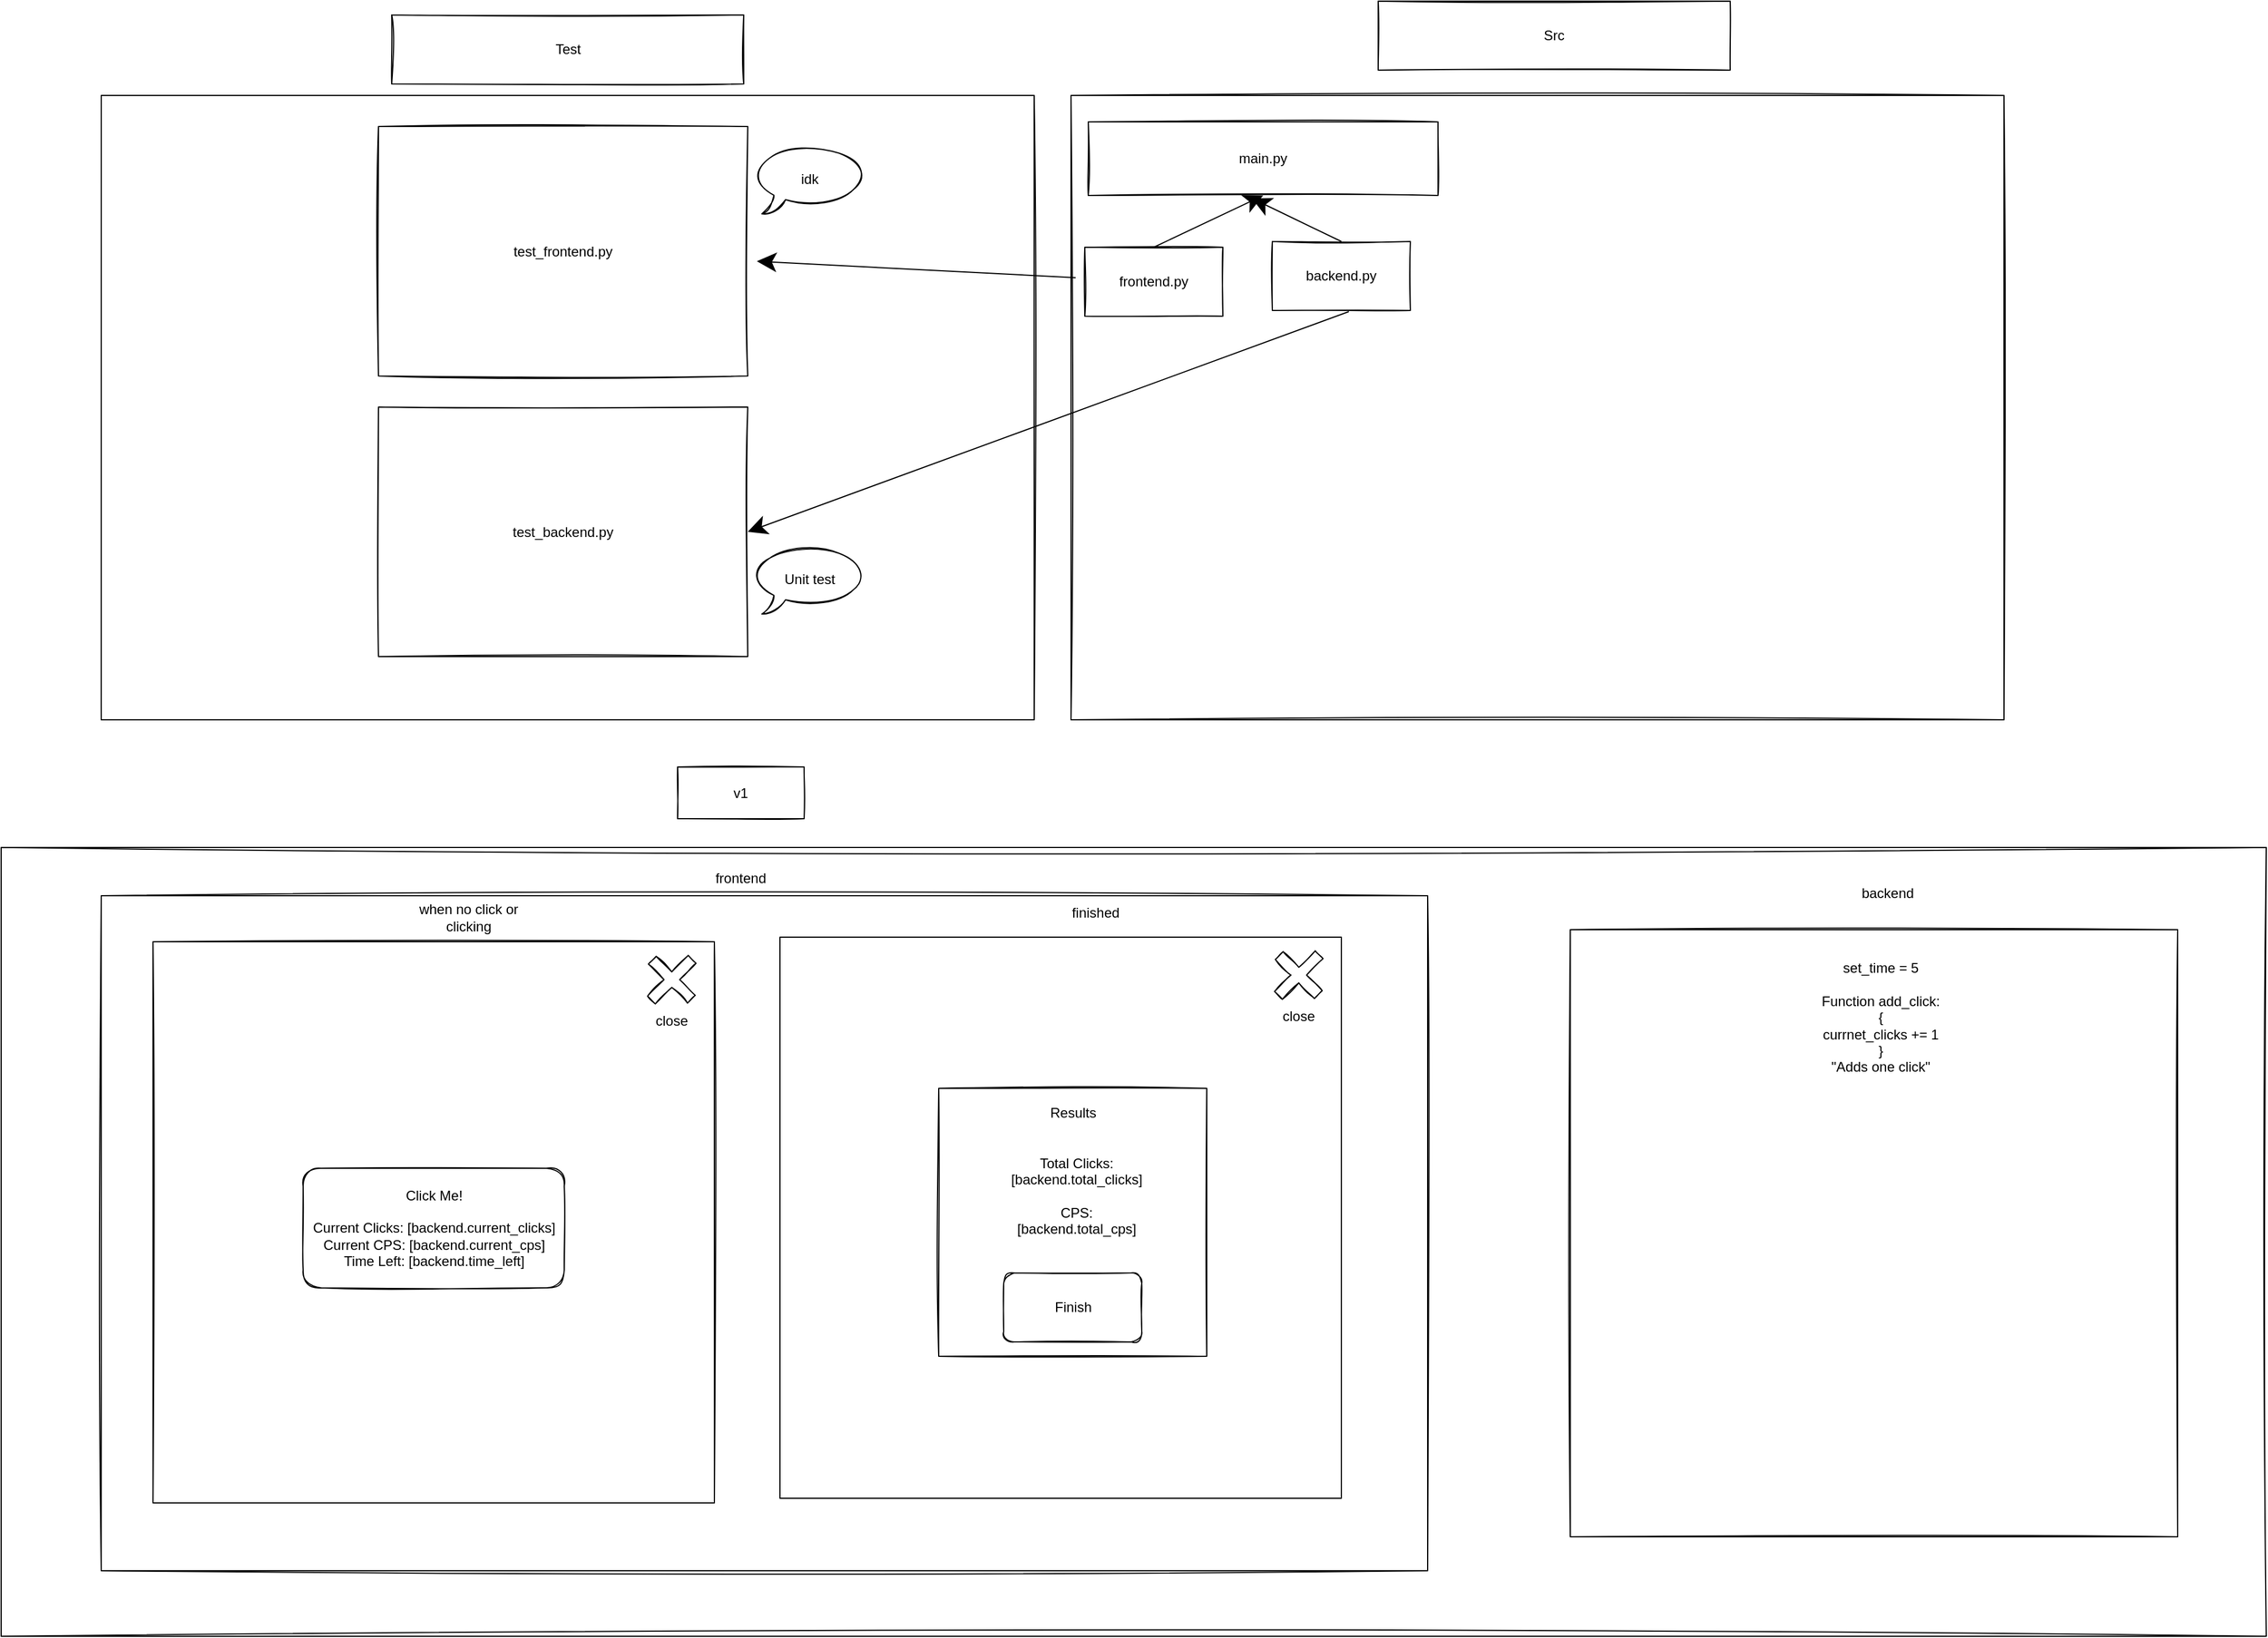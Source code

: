 <mxfile version="20.8.10" type="device"><diagram name="Page-1" id="Taz2oB7RzC28PIAhWJV5"><mxGraphModel dx="2988" dy="992" grid="0" gridSize="10" guides="1" tooltips="1" connect="1" arrows="1" fold="1" page="0" pageScale="1" pageWidth="850" pageHeight="1100" math="0" shadow="0"><root><mxCell id="0"/><mxCell id="1" parent="0"/><mxCell id="peHbocEZjZ62LguURXzm-46" value="" style="rounded=0;whiteSpace=wrap;html=1;sketch=1;" vertex="1" parent="1"><mxGeometry x="-1652" y="423" width="1969" height="686" as="geometry"/></mxCell><mxCell id="peHbocEZjZ62LguURXzm-4" value="" style="rounded=0;whiteSpace=wrap;html=1;sketch=1;" vertex="1" parent="1"><mxGeometry x="-722" y="-231" width="811" height="543" as="geometry"/></mxCell><mxCell id="peHbocEZjZ62LguURXzm-5" value="Src" style="rounded=0;whiteSpace=wrap;html=1;sketch=1;" vertex="1" parent="1"><mxGeometry x="-455" y="-313" width="306" height="60" as="geometry"/></mxCell><mxCell id="peHbocEZjZ62LguURXzm-6" value="main.py" style="rounded=0;whiteSpace=wrap;html=1;sketch=1;" vertex="1" parent="1"><mxGeometry x="-707" y="-208" width="304" height="64" as="geometry"/></mxCell><mxCell id="peHbocEZjZ62LguURXzm-7" value="frontend.py" style="rounded=0;whiteSpace=wrap;html=1;sketch=1;" vertex="1" parent="1"><mxGeometry x="-710" y="-99" width="120" height="60" as="geometry"/></mxCell><mxCell id="peHbocEZjZ62LguURXzm-8" value="backend.py" style="rounded=0;whiteSpace=wrap;html=1;sketch=1;" vertex="1" parent="1"><mxGeometry x="-547" y="-104" width="120" height="60" as="geometry"/></mxCell><mxCell id="peHbocEZjZ62LguURXzm-11" value="" style="endArrow=classic;html=1;rounded=0;startSize=14;endSize=14;sourcePerimeterSpacing=8;targetPerimeterSpacing=8;curved=1;entryX=0.468;entryY=1.039;entryDx=0;entryDy=0;entryPerimeter=0;exitX=0.5;exitY=0;exitDx=0;exitDy=0;" edge="1" parent="1" source="peHbocEZjZ62LguURXzm-8" target="peHbocEZjZ62LguURXzm-6"><mxGeometry width="50" height="50" relative="1" as="geometry"><mxPoint x="-633" y="-116" as="sourcePoint"/><mxPoint x="-583" y="-166" as="targetPoint"/></mxGeometry></mxCell><mxCell id="peHbocEZjZ62LguURXzm-12" value="" style="endArrow=classic;html=1;rounded=0;startSize=14;endSize=14;sourcePerimeterSpacing=8;targetPerimeterSpacing=8;curved=1;exitX=0.5;exitY=0;exitDx=0;exitDy=0;entryX=0.5;entryY=1;entryDx=0;entryDy=0;" edge="1" parent="1" source="peHbocEZjZ62LguURXzm-7" target="peHbocEZjZ62LguURXzm-6"><mxGeometry width="50" height="50" relative="1" as="geometry"><mxPoint x="-506" y="-4" as="sourcePoint"/><mxPoint x="-456" y="-54" as="targetPoint"/></mxGeometry></mxCell><mxCell id="peHbocEZjZ62LguURXzm-16" value="" style="rounded=0;whiteSpace=wrap;html=1;sketch=1;" vertex="1" parent="1"><mxGeometry x="-1565" y="-231" width="811" height="543" as="geometry"/></mxCell><mxCell id="peHbocEZjZ62LguURXzm-18" value="Test" style="rounded=0;whiteSpace=wrap;html=1;sketch=1;" vertex="1" parent="1"><mxGeometry x="-1312.5" y="-301" width="306" height="60" as="geometry"/></mxCell><mxCell id="peHbocEZjZ62LguURXzm-19" value="test_frontend.py" style="rounded=0;whiteSpace=wrap;html=1;sketch=1;" vertex="1" parent="1"><mxGeometry x="-1324" y="-204" width="321" height="217" as="geometry"/></mxCell><mxCell id="peHbocEZjZ62LguURXzm-20" value="test_backend.py" style="rounded=0;whiteSpace=wrap;html=1;sketch=1;" vertex="1" parent="1"><mxGeometry x="-1324" y="40" width="321" height="217" as="geometry"/></mxCell><mxCell id="peHbocEZjZ62LguURXzm-22" value="" style="endArrow=classic;html=1;rounded=0;startSize=14;endSize=14;sourcePerimeterSpacing=8;targetPerimeterSpacing=8;curved=1;" edge="1" parent="1" source="peHbocEZjZ62LguURXzm-7" target="peHbocEZjZ62LguURXzm-19"><mxGeometry width="50" height="50" relative="1" as="geometry"><mxPoint x="-802" y="-39" as="sourcePoint"/><mxPoint x="-752" y="-89" as="targetPoint"/></mxGeometry></mxCell><mxCell id="peHbocEZjZ62LguURXzm-23" value="" style="endArrow=classic;html=1;rounded=0;startSize=14;endSize=14;sourcePerimeterSpacing=8;targetPerimeterSpacing=8;curved=1;exitX=0.554;exitY=1.017;exitDx=0;exitDy=0;exitPerimeter=0;entryX=1;entryY=0.5;entryDx=0;entryDy=0;" edge="1" parent="1" source="peHbocEZjZ62LguURXzm-8" target="peHbocEZjZ62LguURXzm-20"><mxGeometry width="50" height="50" relative="1" as="geometry"><mxPoint x="-802" y="-39" as="sourcePoint"/><mxPoint x="-752" y="-89" as="targetPoint"/></mxGeometry></mxCell><mxCell id="peHbocEZjZ62LguURXzm-25" value="Unit test" style="whiteSpace=wrap;html=1;shape=mxgraph.basic.oval_callout;sketch=1;" vertex="1" parent="1"><mxGeometry x="-999" y="160" width="100" height="60" as="geometry"/></mxCell><mxCell id="peHbocEZjZ62LguURXzm-26" value="idk" style="whiteSpace=wrap;html=1;shape=mxgraph.basic.oval_callout;sketch=1;" vertex="1" parent="1"><mxGeometry x="-999" y="-188" width="100" height="60" as="geometry"/></mxCell><mxCell id="peHbocEZjZ62LguURXzm-28" value="v1" style="rounded=0;whiteSpace=wrap;html=1;sketch=1;" vertex="1" parent="1"><mxGeometry x="-1064" y="353" width="110" height="45" as="geometry"/></mxCell><mxCell id="peHbocEZjZ62LguURXzm-29" value="" style="rounded=0;whiteSpace=wrap;html=1;sketch=1;" vertex="1" parent="1"><mxGeometry x="-1565" y="465" width="1153" height="587" as="geometry"/></mxCell><mxCell id="peHbocEZjZ62LguURXzm-31" value="" style="whiteSpace=wrap;html=1;aspect=fixed;sketch=1;" vertex="1" parent="1"><mxGeometry x="-1520" y="505" width="488" height="488" as="geometry"/></mxCell><mxCell id="peHbocEZjZ62LguURXzm-30" value="Click Me!&lt;br&gt;&lt;br&gt;Current Clicks: [backend.current_clicks]&lt;br&gt;Current CPS: [backend.current_cps]&lt;br&gt;Time Left: [backend.time_left]" style="rounded=1;whiteSpace=wrap;html=1;sketch=1;" vertex="1" parent="1"><mxGeometry x="-1389.5" y="702" width="227" height="104" as="geometry"/></mxCell><mxCell id="peHbocEZjZ62LguURXzm-32" value="" style="shape=cross;whiteSpace=wrap;html=1;sketch=1;rotation=45;" vertex="1" parent="1"><mxGeometry x="-1093" y="513" width="48" height="50" as="geometry"/></mxCell><mxCell id="peHbocEZjZ62LguURXzm-33" value="close" style="text;html=1;strokeColor=none;fillColor=none;align=center;verticalAlign=middle;whiteSpace=wrap;rounded=0;" vertex="1" parent="1"><mxGeometry x="-1099" y="559" width="60" height="30" as="geometry"/></mxCell><mxCell id="peHbocEZjZ62LguURXzm-34" value="when no click or clicking" style="text;html=1;strokeColor=none;fillColor=none;align=center;verticalAlign=middle;whiteSpace=wrap;rounded=0;" vertex="1" parent="1"><mxGeometry x="-1306" y="469" width="121" height="30" as="geometry"/></mxCell><mxCell id="peHbocEZjZ62LguURXzm-36" value="" style="whiteSpace=wrap;html=1;aspect=fixed;sketch=1;" vertex="1" parent="1"><mxGeometry x="-975" y="501" width="488" height="488" as="geometry"/></mxCell><mxCell id="peHbocEZjZ62LguURXzm-37" value="" style="shape=cross;whiteSpace=wrap;html=1;sketch=1;rotation=45;" vertex="1" parent="1"><mxGeometry x="-548" y="509" width="48" height="50" as="geometry"/></mxCell><mxCell id="peHbocEZjZ62LguURXzm-38" value="close" style="text;html=1;strokeColor=none;fillColor=none;align=center;verticalAlign=middle;whiteSpace=wrap;rounded=0;" vertex="1" parent="1"><mxGeometry x="-554" y="555" width="60" height="30" as="geometry"/></mxCell><mxCell id="peHbocEZjZ62LguURXzm-39" value="finished" style="text;html=1;strokeColor=none;fillColor=none;align=center;verticalAlign=middle;whiteSpace=wrap;rounded=0;" vertex="1" parent="1"><mxGeometry x="-761" y="465" width="121" height="30" as="geometry"/></mxCell><mxCell id="peHbocEZjZ62LguURXzm-40" value="" style="whiteSpace=wrap;html=1;aspect=fixed;sketch=1;" vertex="1" parent="1"><mxGeometry x="-837" y="632.5" width="233" height="233" as="geometry"/></mxCell><mxCell id="peHbocEZjZ62LguURXzm-41" value="Results" style="text;html=1;strokeColor=none;fillColor=none;align=center;verticalAlign=middle;whiteSpace=wrap;rounded=0;" vertex="1" parent="1"><mxGeometry x="-750.5" y="639" width="60" height="30" as="geometry"/></mxCell><mxCell id="peHbocEZjZ62LguURXzm-42" value="Total Clicks:&lt;br&gt;[backend.total_clicks]&lt;br&gt;&lt;br&gt;CPS:&lt;br&gt;[backend.total_cps]" style="text;html=1;strokeColor=none;fillColor=none;align=center;verticalAlign=middle;whiteSpace=wrap;rounded=0;" vertex="1" parent="1"><mxGeometry x="-774.5" y="653" width="114" height="146" as="geometry"/></mxCell><mxCell id="peHbocEZjZ62LguURXzm-43" value="frontend" style="text;html=1;strokeColor=none;fillColor=none;align=center;verticalAlign=middle;whiteSpace=wrap;rounded=0;" vertex="1" parent="1"><mxGeometry x="-1105" y="435" width="192" height="30" as="geometry"/></mxCell><mxCell id="peHbocEZjZ62LguURXzm-48" value="Finish" style="rounded=1;whiteSpace=wrap;html=1;sketch=1;" vertex="1" parent="1"><mxGeometry x="-780.5" y="793" width="120" height="60" as="geometry"/></mxCell><mxCell id="peHbocEZjZ62LguURXzm-49" value="" style="whiteSpace=wrap;html=1;aspect=fixed;sketch=1;" vertex="1" parent="1"><mxGeometry x="-288" y="494.5" width="528" height="528" as="geometry"/></mxCell><mxCell id="peHbocEZjZ62LguURXzm-50" value="backend" style="text;html=1;strokeColor=none;fillColor=none;align=center;verticalAlign=middle;whiteSpace=wrap;rounded=0;" vertex="1" parent="1"><mxGeometry x="-42" y="448" width="60" height="30" as="geometry"/></mxCell><mxCell id="peHbocEZjZ62LguURXzm-52" value="set_time = 5&lt;br&gt;&lt;br&gt;Function add_click:&lt;br&gt;{&lt;br&gt;currnet_clicks += 1&lt;br&gt;}&lt;br&gt;&quot;Adds one click&quot;&lt;br&gt;&lt;br&gt;" style="text;html=1;strokeColor=none;fillColor=none;align=center;verticalAlign=middle;whiteSpace=wrap;rounded=0;" vertex="1" parent="1"><mxGeometry x="-129" y="505" width="222" height="146" as="geometry"/></mxCell></root></mxGraphModel></diagram></mxfile>